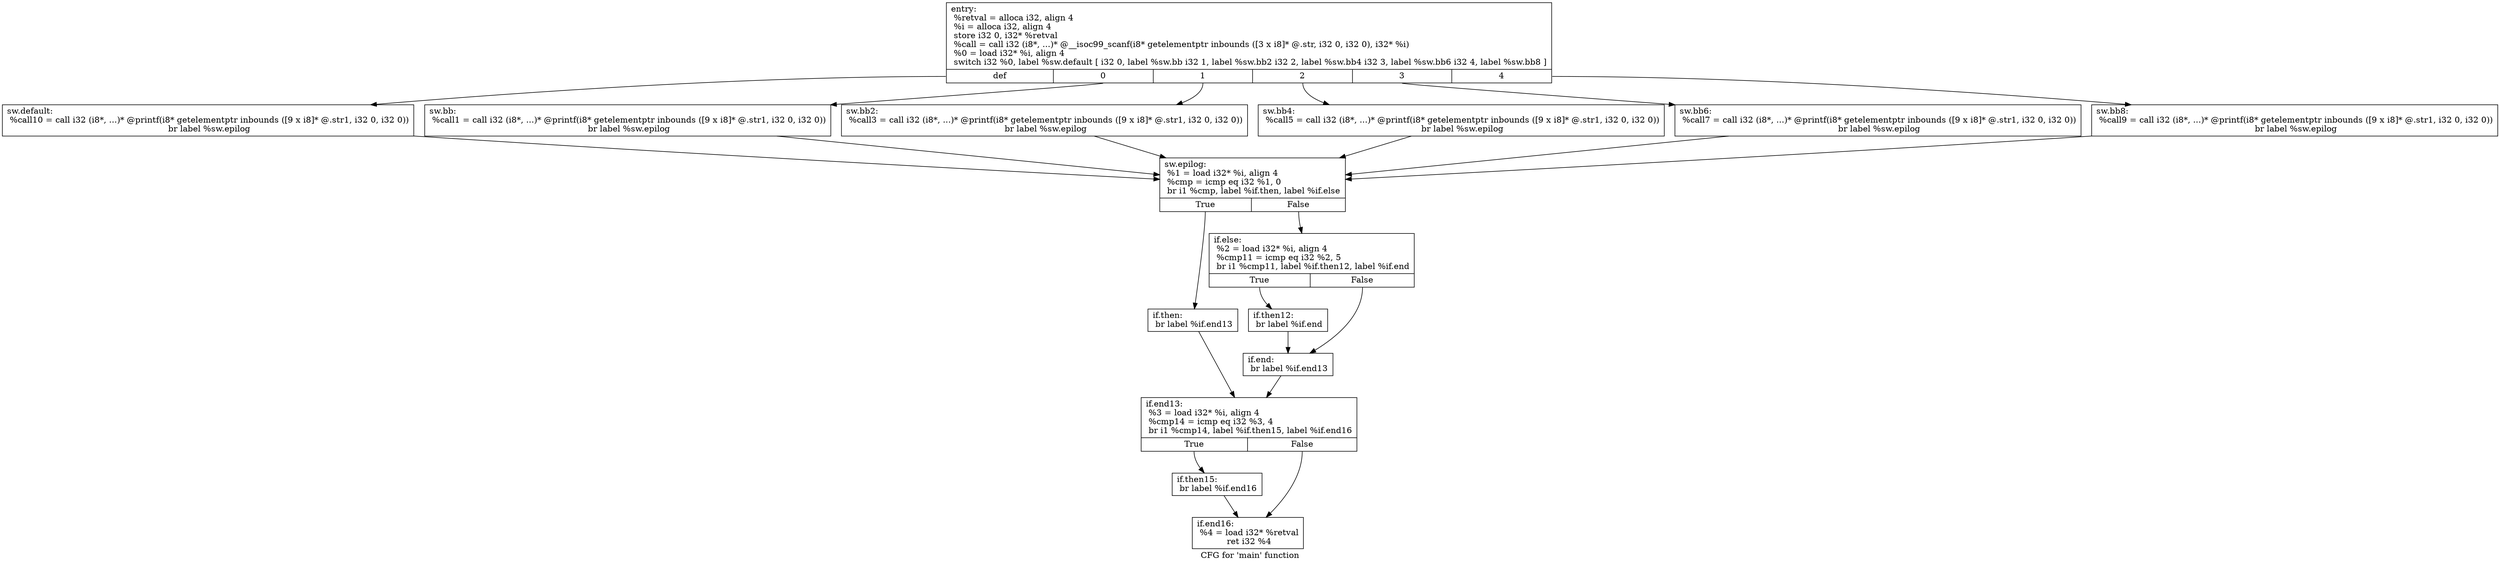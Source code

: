 digraph "CFG for 'main' function" {
 label="CFG for 'main' function";

Node0x268d570 [shape=record,label="{entry:\l  %retval = alloca i32, align 4\l  %i = alloca i32, align 4\l  store i32 0, i32* %retval\l  %call = call i32 (i8*, ...)* @__isoc99_scanf(i8* getelementptr inbounds ([3 x i8]* @.str, i32 0, i32 0), i32* %i)\l  %0 = load i32* %i, align 4\l  switch i32 %0, label %sw.default [
    i32 0, label %sw.bb
    i32 1, label %sw.bb2
    i32 2, label %sw.bb4
    i32 3, label %sw.bb6
    i32 4, label %sw.bb8
  ]\l|{<s0>def|<s2>0|<s4>1|<s6>2|<s8>3|<s10>4}}"];
Node0x268d570:s0 -> Node0x268e660;
Node0x268d570:s2 -> Node0x268e730;
Node0x268d570:s4 -> Node0x268e800;
Node0x268d570:s6 -> Node0x268e920;
Node0x268d570:s8 -> Node0x268ea40;
Node0x268d570:s10 -> Node0x268eb60;
Node0x268e730 [shape=record,label="{sw.bb:\l  %call1 = call i32 (i8*, ...)* @printf(i8* getelementptr inbounds ([9 x i8]* @.str1, i32 0, i32 0))\l  br label %sw.epilog}"];
Node0x268e730 -> Node0x268f1c0;
Node0x268e800 [shape=record,label="{sw.bb2:\l  %call3 = call i32 (i8*, ...)* @printf(i8* getelementptr inbounds ([9 x i8]* @.str1, i32 0, i32 0))\l  br label %sw.epilog}"];
Node0x268e800 -> Node0x268f1c0;
Node0x268e920 [shape=record,label="{sw.bb4:\l  %call5 = call i32 (i8*, ...)* @printf(i8* getelementptr inbounds ([9 x i8]* @.str1, i32 0, i32 0))\l  br label %sw.epilog}"];
Node0x268e920 -> Node0x268f1c0;
Node0x268ea40 [shape=record,label="{sw.bb6:\l  %call7 = call i32 (i8*, ...)* @printf(i8* getelementptr inbounds ([9 x i8]* @.str1, i32 0, i32 0))\l  br label %sw.epilog}"];
Node0x268ea40 -> Node0x268f1c0;
Node0x268eb60 [shape=record,label="{sw.bb8:\l  %call9 = call i32 (i8*, ...)* @printf(i8* getelementptr inbounds ([9 x i8]* @.str1, i32 0, i32 0))\l  br label %sw.epilog}"];
Node0x268eb60 -> Node0x268f1c0;
Node0x268e660 [shape=record,label="{sw.default:\l  %call10 = call i32 (i8*, ...)* @printf(i8* getelementptr inbounds ([9 x i8]* @.str1, i32 0, i32 0))\l  br label %sw.epilog}"];
Node0x268e660 -> Node0x268f1c0;
Node0x268f1c0 [shape=record,label="{sw.epilog:\l  %1 = load i32* %i, align 4\l  %cmp = icmp eq i32 %1, 0\l  br i1 %cmp, label %if.then, label %if.else\l|{<s0>True|<s1>False}}"];
Node0x268f1c0:s0 -> Node0x268d650;
Node0x268f1c0:s1 -> Node0x2690390;
Node0x268d650 [shape=record,label="{if.then:\l  br label %if.end13}"];
Node0x268d650 -> Node0x26904c0;
Node0x2690390 [shape=record,label="{if.else:\l  %2 = load i32* %i, align 4\l  %cmp11 = icmp eq i32 %2, 5\l  br i1 %cmp11, label %if.then12, label %if.end\l|{<s0>True|<s1>False}}"];
Node0x2690390:s0 -> Node0x2690700;
Node0x2690390:s1 -> Node0x2690760;
Node0x2690700 [shape=record,label="{if.then12:\l  br label %if.end}"];
Node0x2690700 -> Node0x2690760;
Node0x2690760 [shape=record,label="{if.end:\l  br label %if.end13}"];
Node0x2690760 -> Node0x26904c0;
Node0x26904c0 [shape=record,label="{if.end13:\l  %3 = load i32* %i, align 4\l  %cmp14 = icmp eq i32 %3, 4\l  br i1 %cmp14, label %if.then15, label %if.end16\l|{<s0>True|<s1>False}}"];
Node0x26904c0:s0 -> Node0x268fae0;
Node0x26904c0:s1 -> Node0x268fb40;
Node0x268fae0 [shape=record,label="{if.then15:\l  br label %if.end16}"];
Node0x268fae0 -> Node0x268fb40;
Node0x268fb40 [shape=record,label="{if.end16:\l  %4 = load i32* %retval\l  ret i32 %4}"];}

